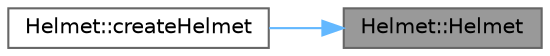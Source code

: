 digraph "Helmet::Helmet"
{
 // LATEX_PDF_SIZE
  bgcolor="transparent";
  edge [fontname=Helvetica,fontsize=10,labelfontname=Helvetica,labelfontsize=10];
  node [fontname=Helvetica,fontsize=10,shape=box,height=0.2,width=0.4];
  rankdir="RL";
  Node1 [id="Node000001",label="Helmet::Helmet",height=0.2,width=0.4,color="gray40", fillcolor="grey60", style="filled", fontcolor="black",tooltip="Default Constructor for the Helmet object."];
  Node1 -> Node2 [id="edge2_Node000001_Node000002",dir="back",color="steelblue1",style="solid",tooltip=" "];
  Node2 [id="Node000002",label="Helmet::createHelmet",height=0.2,width=0.4,color="grey40", fillcolor="white", style="filled",URL="$class_helmet.html#ab4accb5ed23639858a44c2fd5d7e7c40",tooltip="Method to create a Helmet object with random attributes."];
}
